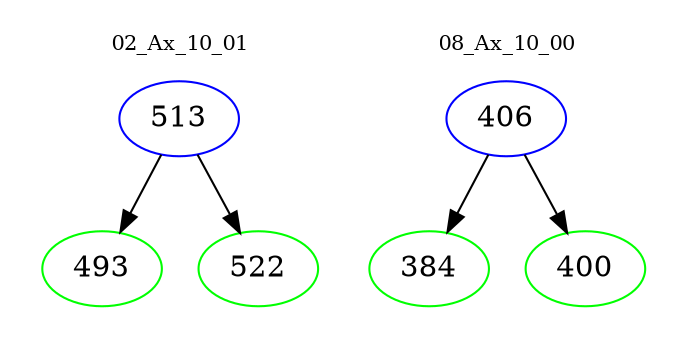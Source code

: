 digraph{
subgraph cluster_0 {
color = white
label = "02_Ax_10_01";
fontsize=10;
T0_513 [label="513", color="blue"]
T0_513 -> T0_493 [color="black"]
T0_493 [label="493", color="green"]
T0_513 -> T0_522 [color="black"]
T0_522 [label="522", color="green"]
}
subgraph cluster_1 {
color = white
label = "08_Ax_10_00";
fontsize=10;
T1_406 [label="406", color="blue"]
T1_406 -> T1_384 [color="black"]
T1_384 [label="384", color="green"]
T1_406 -> T1_400 [color="black"]
T1_400 [label="400", color="green"]
}
}

